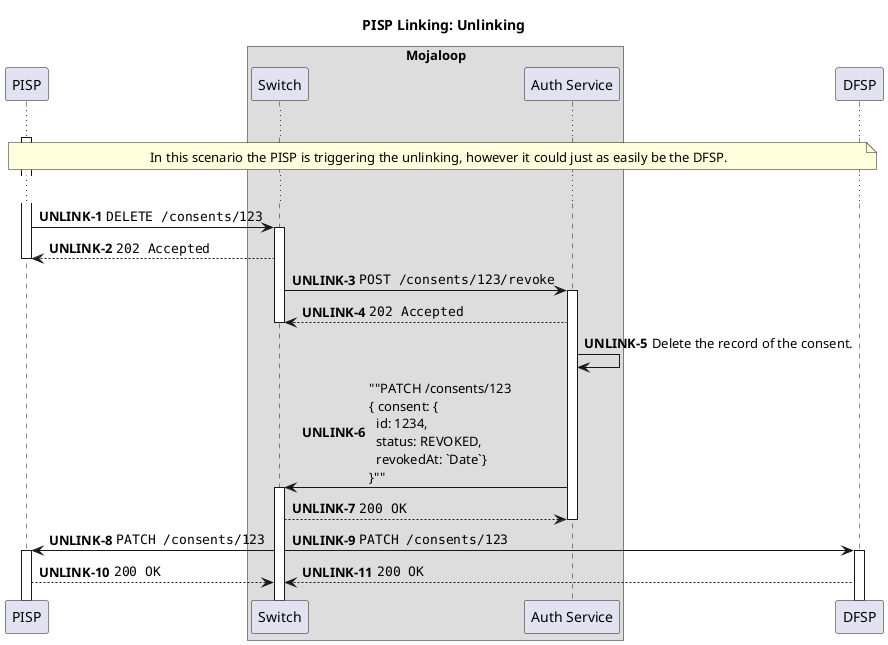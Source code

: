 @startuml

!pragma teoz true

title PISP Linking: Unlinking

participant "PISP" as PISP

box "Mojaloop"
    participant Switch
    participant "Auth Service" as Auth
end box

participant "DFSP" as DFSP

autonumber 1 "<b>UNLINK-#</b>"

activate PISP

...

note over PISP, DFSP
  In this scenario the PISP is triggering the unlinking, however it could just as easily be the DFSP.
end note

...

PISP -> Switch ++: ""DELETE /consents/123""
Switch --> PISP: ""202 Accepted""
deactivate PISP

' TODO: Do we include the ALS lookup here to figure out which Auth service is
' responsible for the given Consent?

Switch -> Auth ++:  ""POST /consents/123/revoke""
Auth --> Switch: ""202 Accepted""
deactivate Switch

Auth -> Auth: Delete the record of the consent.

Auth -> Switch ++: ""PATCH /consents/123 \n{ consent: {\n  id: 1234,\n  status: REVOKED,\n  revokedAt: `Date`}\n}""
Switch --> Auth: ""200 OK""
deactivate Auth

Switch -> PISP ++: ""PATCH /consents/123""
& Switch -> DFSP ++: ""PATCH /consents/123""

PISP --> Switch: ""200 OK""
& DFSP --> Switch: ""200 OK""

@enduml
